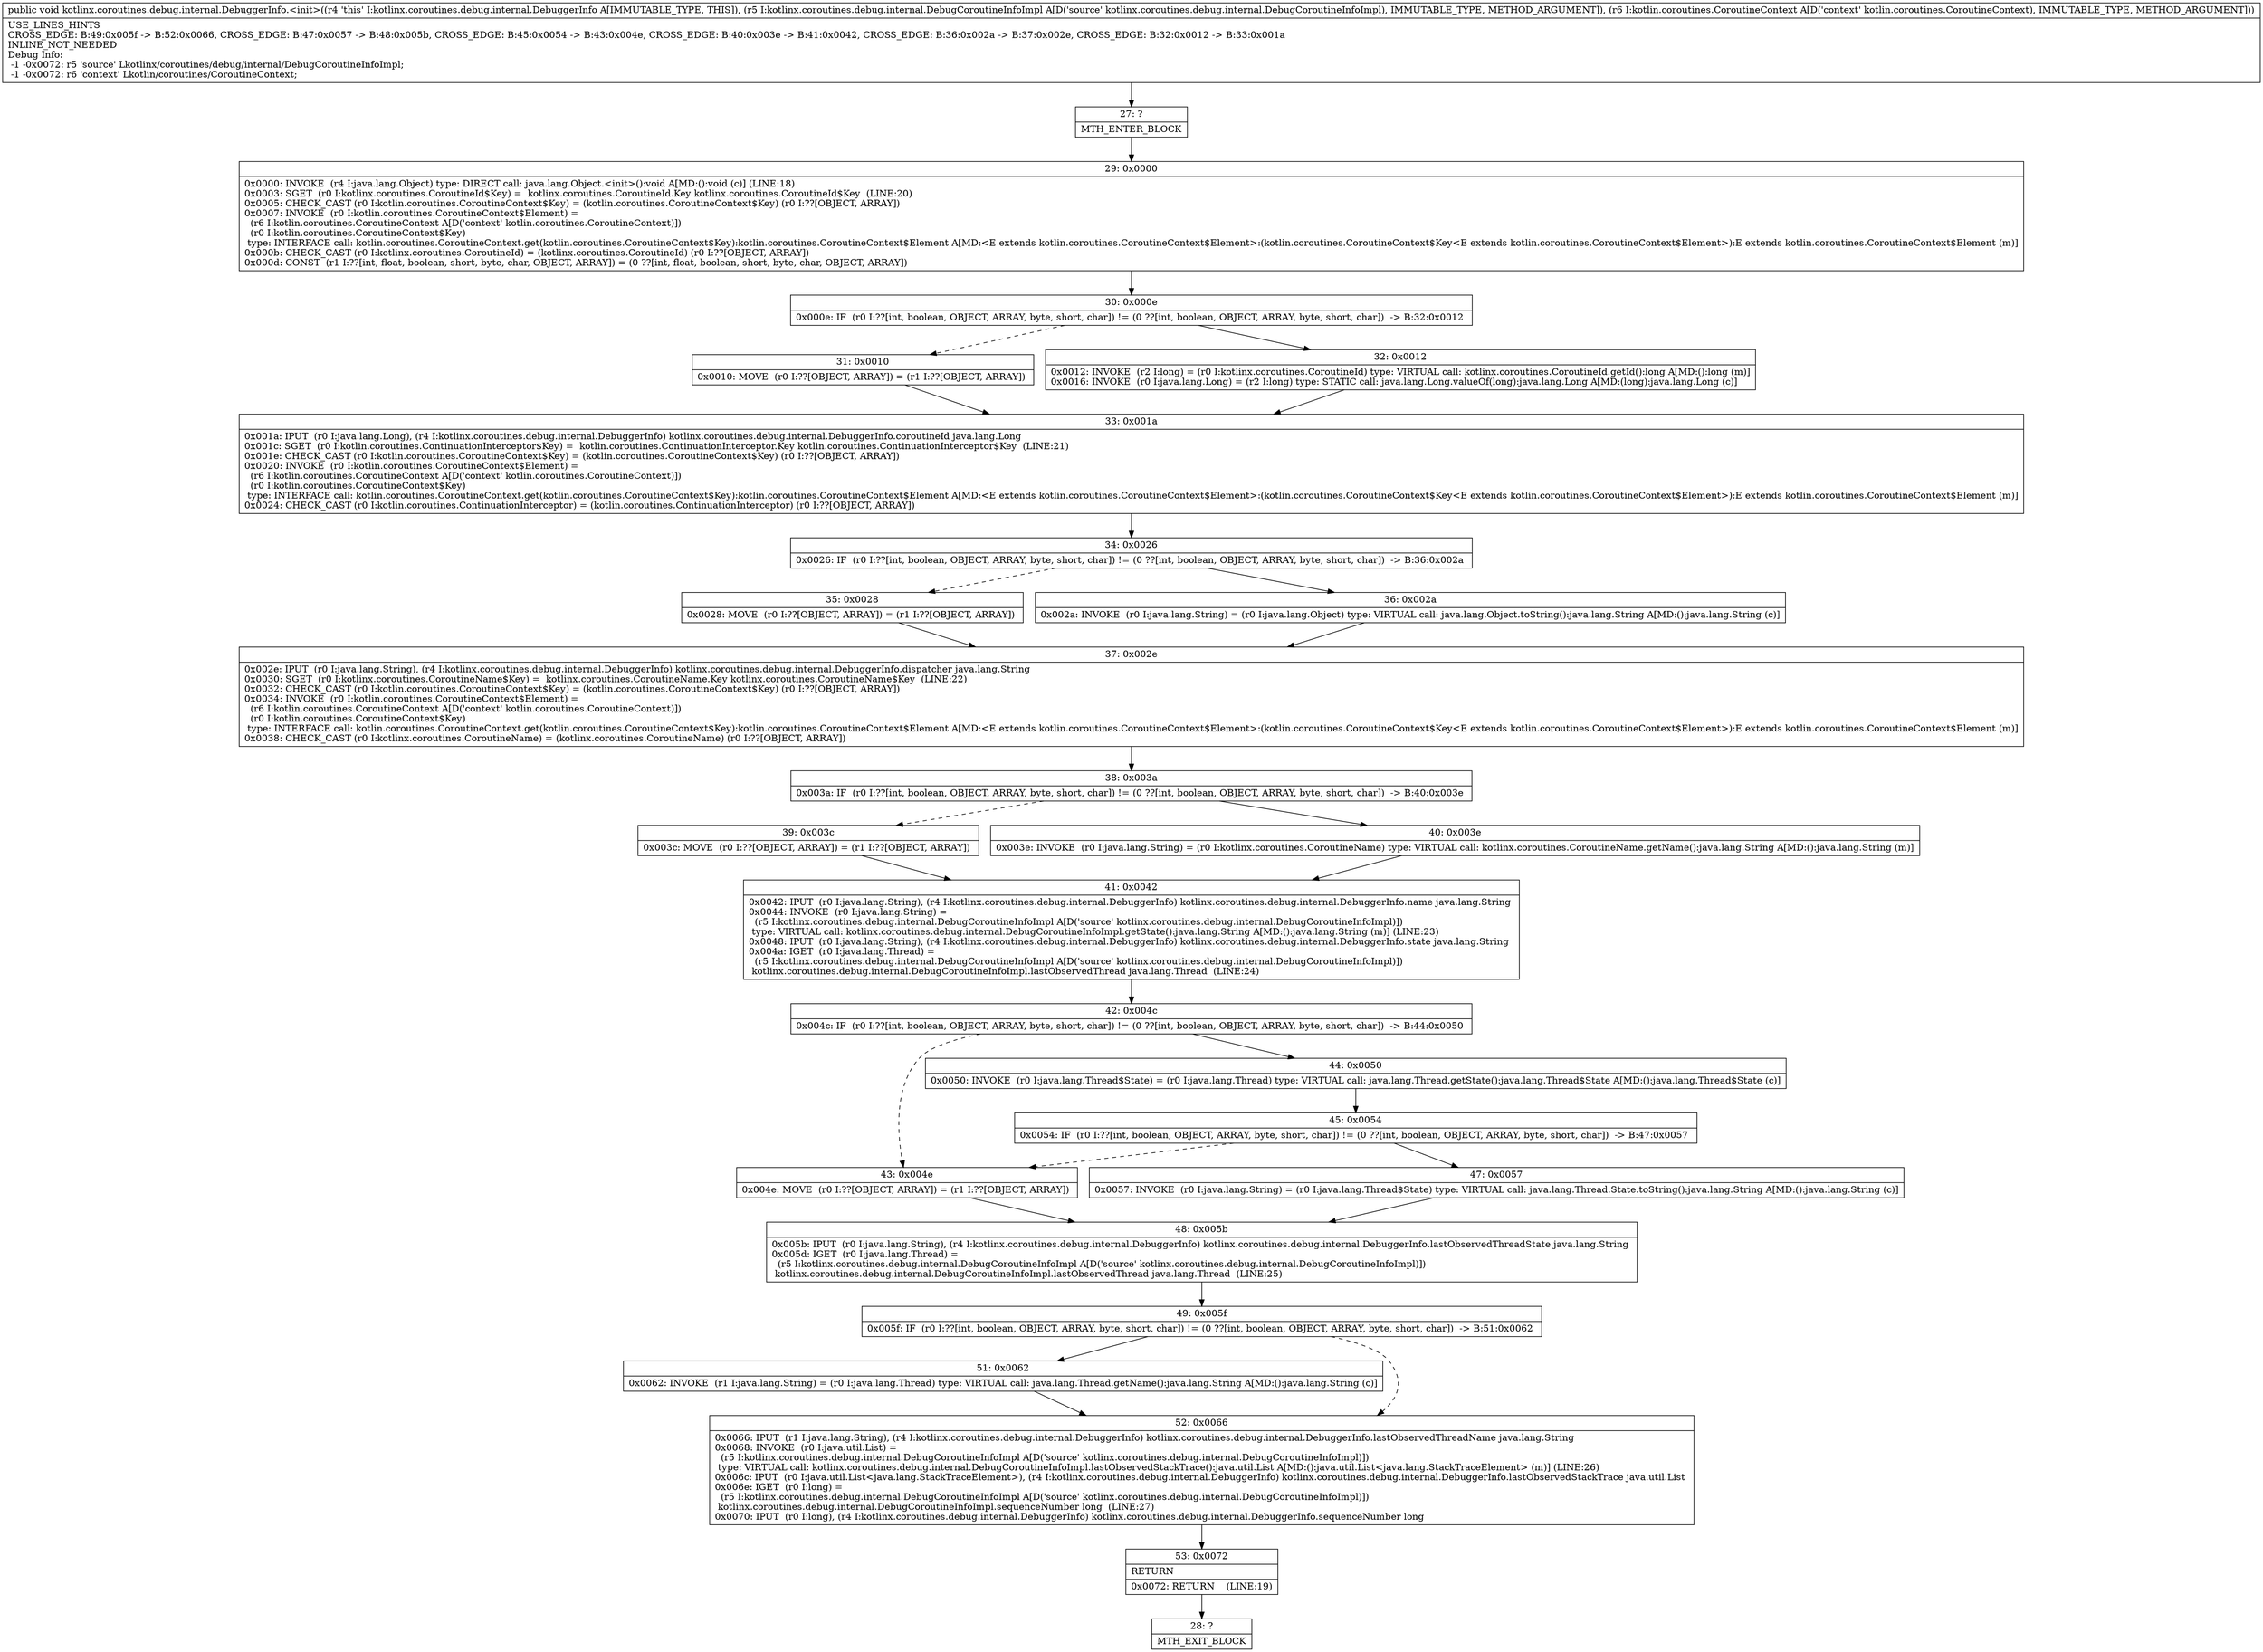 digraph "CFG forkotlinx.coroutines.debug.internal.DebuggerInfo.\<init\>(Lkotlinx\/coroutines\/debug\/internal\/DebugCoroutineInfoImpl;Lkotlin\/coroutines\/CoroutineContext;)V" {
Node_27 [shape=record,label="{27\:\ ?|MTH_ENTER_BLOCK\l}"];
Node_29 [shape=record,label="{29\:\ 0x0000|0x0000: INVOKE  (r4 I:java.lang.Object) type: DIRECT call: java.lang.Object.\<init\>():void A[MD:():void (c)] (LINE:18)\l0x0003: SGET  (r0 I:kotlinx.coroutines.CoroutineId$Key) =  kotlinx.coroutines.CoroutineId.Key kotlinx.coroutines.CoroutineId$Key  (LINE:20)\l0x0005: CHECK_CAST (r0 I:kotlin.coroutines.CoroutineContext$Key) = (kotlin.coroutines.CoroutineContext$Key) (r0 I:??[OBJECT, ARRAY]) \l0x0007: INVOKE  (r0 I:kotlin.coroutines.CoroutineContext$Element) = \l  (r6 I:kotlin.coroutines.CoroutineContext A[D('context' kotlin.coroutines.CoroutineContext)])\l  (r0 I:kotlin.coroutines.CoroutineContext$Key)\l type: INTERFACE call: kotlin.coroutines.CoroutineContext.get(kotlin.coroutines.CoroutineContext$Key):kotlin.coroutines.CoroutineContext$Element A[MD:\<E extends kotlin.coroutines.CoroutineContext$Element\>:(kotlin.coroutines.CoroutineContext$Key\<E extends kotlin.coroutines.CoroutineContext$Element\>):E extends kotlin.coroutines.CoroutineContext$Element (m)]\l0x000b: CHECK_CAST (r0 I:kotlinx.coroutines.CoroutineId) = (kotlinx.coroutines.CoroutineId) (r0 I:??[OBJECT, ARRAY]) \l0x000d: CONST  (r1 I:??[int, float, boolean, short, byte, char, OBJECT, ARRAY]) = (0 ??[int, float, boolean, short, byte, char, OBJECT, ARRAY]) \l}"];
Node_30 [shape=record,label="{30\:\ 0x000e|0x000e: IF  (r0 I:??[int, boolean, OBJECT, ARRAY, byte, short, char]) != (0 ??[int, boolean, OBJECT, ARRAY, byte, short, char])  \-\> B:32:0x0012 \l}"];
Node_31 [shape=record,label="{31\:\ 0x0010|0x0010: MOVE  (r0 I:??[OBJECT, ARRAY]) = (r1 I:??[OBJECT, ARRAY]) \l}"];
Node_33 [shape=record,label="{33\:\ 0x001a|0x001a: IPUT  (r0 I:java.lang.Long), (r4 I:kotlinx.coroutines.debug.internal.DebuggerInfo) kotlinx.coroutines.debug.internal.DebuggerInfo.coroutineId java.lang.Long \l0x001c: SGET  (r0 I:kotlin.coroutines.ContinuationInterceptor$Key) =  kotlin.coroutines.ContinuationInterceptor.Key kotlin.coroutines.ContinuationInterceptor$Key  (LINE:21)\l0x001e: CHECK_CAST (r0 I:kotlin.coroutines.CoroutineContext$Key) = (kotlin.coroutines.CoroutineContext$Key) (r0 I:??[OBJECT, ARRAY]) \l0x0020: INVOKE  (r0 I:kotlin.coroutines.CoroutineContext$Element) = \l  (r6 I:kotlin.coroutines.CoroutineContext A[D('context' kotlin.coroutines.CoroutineContext)])\l  (r0 I:kotlin.coroutines.CoroutineContext$Key)\l type: INTERFACE call: kotlin.coroutines.CoroutineContext.get(kotlin.coroutines.CoroutineContext$Key):kotlin.coroutines.CoroutineContext$Element A[MD:\<E extends kotlin.coroutines.CoroutineContext$Element\>:(kotlin.coroutines.CoroutineContext$Key\<E extends kotlin.coroutines.CoroutineContext$Element\>):E extends kotlin.coroutines.CoroutineContext$Element (m)]\l0x0024: CHECK_CAST (r0 I:kotlin.coroutines.ContinuationInterceptor) = (kotlin.coroutines.ContinuationInterceptor) (r0 I:??[OBJECT, ARRAY]) \l}"];
Node_34 [shape=record,label="{34\:\ 0x0026|0x0026: IF  (r0 I:??[int, boolean, OBJECT, ARRAY, byte, short, char]) != (0 ??[int, boolean, OBJECT, ARRAY, byte, short, char])  \-\> B:36:0x002a \l}"];
Node_35 [shape=record,label="{35\:\ 0x0028|0x0028: MOVE  (r0 I:??[OBJECT, ARRAY]) = (r1 I:??[OBJECT, ARRAY]) \l}"];
Node_37 [shape=record,label="{37\:\ 0x002e|0x002e: IPUT  (r0 I:java.lang.String), (r4 I:kotlinx.coroutines.debug.internal.DebuggerInfo) kotlinx.coroutines.debug.internal.DebuggerInfo.dispatcher java.lang.String \l0x0030: SGET  (r0 I:kotlinx.coroutines.CoroutineName$Key) =  kotlinx.coroutines.CoroutineName.Key kotlinx.coroutines.CoroutineName$Key  (LINE:22)\l0x0032: CHECK_CAST (r0 I:kotlin.coroutines.CoroutineContext$Key) = (kotlin.coroutines.CoroutineContext$Key) (r0 I:??[OBJECT, ARRAY]) \l0x0034: INVOKE  (r0 I:kotlin.coroutines.CoroutineContext$Element) = \l  (r6 I:kotlin.coroutines.CoroutineContext A[D('context' kotlin.coroutines.CoroutineContext)])\l  (r0 I:kotlin.coroutines.CoroutineContext$Key)\l type: INTERFACE call: kotlin.coroutines.CoroutineContext.get(kotlin.coroutines.CoroutineContext$Key):kotlin.coroutines.CoroutineContext$Element A[MD:\<E extends kotlin.coroutines.CoroutineContext$Element\>:(kotlin.coroutines.CoroutineContext$Key\<E extends kotlin.coroutines.CoroutineContext$Element\>):E extends kotlin.coroutines.CoroutineContext$Element (m)]\l0x0038: CHECK_CAST (r0 I:kotlinx.coroutines.CoroutineName) = (kotlinx.coroutines.CoroutineName) (r0 I:??[OBJECT, ARRAY]) \l}"];
Node_38 [shape=record,label="{38\:\ 0x003a|0x003a: IF  (r0 I:??[int, boolean, OBJECT, ARRAY, byte, short, char]) != (0 ??[int, boolean, OBJECT, ARRAY, byte, short, char])  \-\> B:40:0x003e \l}"];
Node_39 [shape=record,label="{39\:\ 0x003c|0x003c: MOVE  (r0 I:??[OBJECT, ARRAY]) = (r1 I:??[OBJECT, ARRAY]) \l}"];
Node_41 [shape=record,label="{41\:\ 0x0042|0x0042: IPUT  (r0 I:java.lang.String), (r4 I:kotlinx.coroutines.debug.internal.DebuggerInfo) kotlinx.coroutines.debug.internal.DebuggerInfo.name java.lang.String \l0x0044: INVOKE  (r0 I:java.lang.String) = \l  (r5 I:kotlinx.coroutines.debug.internal.DebugCoroutineInfoImpl A[D('source' kotlinx.coroutines.debug.internal.DebugCoroutineInfoImpl)])\l type: VIRTUAL call: kotlinx.coroutines.debug.internal.DebugCoroutineInfoImpl.getState():java.lang.String A[MD:():java.lang.String (m)] (LINE:23)\l0x0048: IPUT  (r0 I:java.lang.String), (r4 I:kotlinx.coroutines.debug.internal.DebuggerInfo) kotlinx.coroutines.debug.internal.DebuggerInfo.state java.lang.String \l0x004a: IGET  (r0 I:java.lang.Thread) = \l  (r5 I:kotlinx.coroutines.debug.internal.DebugCoroutineInfoImpl A[D('source' kotlinx.coroutines.debug.internal.DebugCoroutineInfoImpl)])\l kotlinx.coroutines.debug.internal.DebugCoroutineInfoImpl.lastObservedThread java.lang.Thread  (LINE:24)\l}"];
Node_42 [shape=record,label="{42\:\ 0x004c|0x004c: IF  (r0 I:??[int, boolean, OBJECT, ARRAY, byte, short, char]) != (0 ??[int, boolean, OBJECT, ARRAY, byte, short, char])  \-\> B:44:0x0050 \l}"];
Node_43 [shape=record,label="{43\:\ 0x004e|0x004e: MOVE  (r0 I:??[OBJECT, ARRAY]) = (r1 I:??[OBJECT, ARRAY]) \l}"];
Node_48 [shape=record,label="{48\:\ 0x005b|0x005b: IPUT  (r0 I:java.lang.String), (r4 I:kotlinx.coroutines.debug.internal.DebuggerInfo) kotlinx.coroutines.debug.internal.DebuggerInfo.lastObservedThreadState java.lang.String \l0x005d: IGET  (r0 I:java.lang.Thread) = \l  (r5 I:kotlinx.coroutines.debug.internal.DebugCoroutineInfoImpl A[D('source' kotlinx.coroutines.debug.internal.DebugCoroutineInfoImpl)])\l kotlinx.coroutines.debug.internal.DebugCoroutineInfoImpl.lastObservedThread java.lang.Thread  (LINE:25)\l}"];
Node_49 [shape=record,label="{49\:\ 0x005f|0x005f: IF  (r0 I:??[int, boolean, OBJECT, ARRAY, byte, short, char]) != (0 ??[int, boolean, OBJECT, ARRAY, byte, short, char])  \-\> B:51:0x0062 \l}"];
Node_51 [shape=record,label="{51\:\ 0x0062|0x0062: INVOKE  (r1 I:java.lang.String) = (r0 I:java.lang.Thread) type: VIRTUAL call: java.lang.Thread.getName():java.lang.String A[MD:():java.lang.String (c)]\l}"];
Node_52 [shape=record,label="{52\:\ 0x0066|0x0066: IPUT  (r1 I:java.lang.String), (r4 I:kotlinx.coroutines.debug.internal.DebuggerInfo) kotlinx.coroutines.debug.internal.DebuggerInfo.lastObservedThreadName java.lang.String \l0x0068: INVOKE  (r0 I:java.util.List) = \l  (r5 I:kotlinx.coroutines.debug.internal.DebugCoroutineInfoImpl A[D('source' kotlinx.coroutines.debug.internal.DebugCoroutineInfoImpl)])\l type: VIRTUAL call: kotlinx.coroutines.debug.internal.DebugCoroutineInfoImpl.lastObservedStackTrace():java.util.List A[MD:():java.util.List\<java.lang.StackTraceElement\> (m)] (LINE:26)\l0x006c: IPUT  (r0 I:java.util.List\<java.lang.StackTraceElement\>), (r4 I:kotlinx.coroutines.debug.internal.DebuggerInfo) kotlinx.coroutines.debug.internal.DebuggerInfo.lastObservedStackTrace java.util.List \l0x006e: IGET  (r0 I:long) = \l  (r5 I:kotlinx.coroutines.debug.internal.DebugCoroutineInfoImpl A[D('source' kotlinx.coroutines.debug.internal.DebugCoroutineInfoImpl)])\l kotlinx.coroutines.debug.internal.DebugCoroutineInfoImpl.sequenceNumber long  (LINE:27)\l0x0070: IPUT  (r0 I:long), (r4 I:kotlinx.coroutines.debug.internal.DebuggerInfo) kotlinx.coroutines.debug.internal.DebuggerInfo.sequenceNumber long \l}"];
Node_53 [shape=record,label="{53\:\ 0x0072|RETURN\l|0x0072: RETURN    (LINE:19)\l}"];
Node_28 [shape=record,label="{28\:\ ?|MTH_EXIT_BLOCK\l}"];
Node_44 [shape=record,label="{44\:\ 0x0050|0x0050: INVOKE  (r0 I:java.lang.Thread$State) = (r0 I:java.lang.Thread) type: VIRTUAL call: java.lang.Thread.getState():java.lang.Thread$State A[MD:():java.lang.Thread$State (c)]\l}"];
Node_45 [shape=record,label="{45\:\ 0x0054|0x0054: IF  (r0 I:??[int, boolean, OBJECT, ARRAY, byte, short, char]) != (0 ??[int, boolean, OBJECT, ARRAY, byte, short, char])  \-\> B:47:0x0057 \l}"];
Node_47 [shape=record,label="{47\:\ 0x0057|0x0057: INVOKE  (r0 I:java.lang.String) = (r0 I:java.lang.Thread$State) type: VIRTUAL call: java.lang.Thread.State.toString():java.lang.String A[MD:():java.lang.String (c)]\l}"];
Node_40 [shape=record,label="{40\:\ 0x003e|0x003e: INVOKE  (r0 I:java.lang.String) = (r0 I:kotlinx.coroutines.CoroutineName) type: VIRTUAL call: kotlinx.coroutines.CoroutineName.getName():java.lang.String A[MD:():java.lang.String (m)]\l}"];
Node_36 [shape=record,label="{36\:\ 0x002a|0x002a: INVOKE  (r0 I:java.lang.String) = (r0 I:java.lang.Object) type: VIRTUAL call: java.lang.Object.toString():java.lang.String A[MD:():java.lang.String (c)]\l}"];
Node_32 [shape=record,label="{32\:\ 0x0012|0x0012: INVOKE  (r2 I:long) = (r0 I:kotlinx.coroutines.CoroutineId) type: VIRTUAL call: kotlinx.coroutines.CoroutineId.getId():long A[MD:():long (m)]\l0x0016: INVOKE  (r0 I:java.lang.Long) = (r2 I:long) type: STATIC call: java.lang.Long.valueOf(long):java.lang.Long A[MD:(long):java.lang.Long (c)]\l}"];
MethodNode[shape=record,label="{public void kotlinx.coroutines.debug.internal.DebuggerInfo.\<init\>((r4 'this' I:kotlinx.coroutines.debug.internal.DebuggerInfo A[IMMUTABLE_TYPE, THIS]), (r5 I:kotlinx.coroutines.debug.internal.DebugCoroutineInfoImpl A[D('source' kotlinx.coroutines.debug.internal.DebugCoroutineInfoImpl), IMMUTABLE_TYPE, METHOD_ARGUMENT]), (r6 I:kotlin.coroutines.CoroutineContext A[D('context' kotlin.coroutines.CoroutineContext), IMMUTABLE_TYPE, METHOD_ARGUMENT]))  | USE_LINES_HINTS\lCROSS_EDGE: B:49:0x005f \-\> B:52:0x0066, CROSS_EDGE: B:47:0x0057 \-\> B:48:0x005b, CROSS_EDGE: B:45:0x0054 \-\> B:43:0x004e, CROSS_EDGE: B:40:0x003e \-\> B:41:0x0042, CROSS_EDGE: B:36:0x002a \-\> B:37:0x002e, CROSS_EDGE: B:32:0x0012 \-\> B:33:0x001a\lINLINE_NOT_NEEDED\lDebug Info:\l  \-1 \-0x0072: r5 'source' Lkotlinx\/coroutines\/debug\/internal\/DebugCoroutineInfoImpl;\l  \-1 \-0x0072: r6 'context' Lkotlin\/coroutines\/CoroutineContext;\l}"];
MethodNode -> Node_27;Node_27 -> Node_29;
Node_29 -> Node_30;
Node_30 -> Node_31[style=dashed];
Node_30 -> Node_32;
Node_31 -> Node_33;
Node_33 -> Node_34;
Node_34 -> Node_35[style=dashed];
Node_34 -> Node_36;
Node_35 -> Node_37;
Node_37 -> Node_38;
Node_38 -> Node_39[style=dashed];
Node_38 -> Node_40;
Node_39 -> Node_41;
Node_41 -> Node_42;
Node_42 -> Node_43[style=dashed];
Node_42 -> Node_44;
Node_43 -> Node_48;
Node_48 -> Node_49;
Node_49 -> Node_51;
Node_49 -> Node_52[style=dashed];
Node_51 -> Node_52;
Node_52 -> Node_53;
Node_53 -> Node_28;
Node_44 -> Node_45;
Node_45 -> Node_47;
Node_45 -> Node_43[style=dashed];
Node_47 -> Node_48;
Node_40 -> Node_41;
Node_36 -> Node_37;
Node_32 -> Node_33;
}

